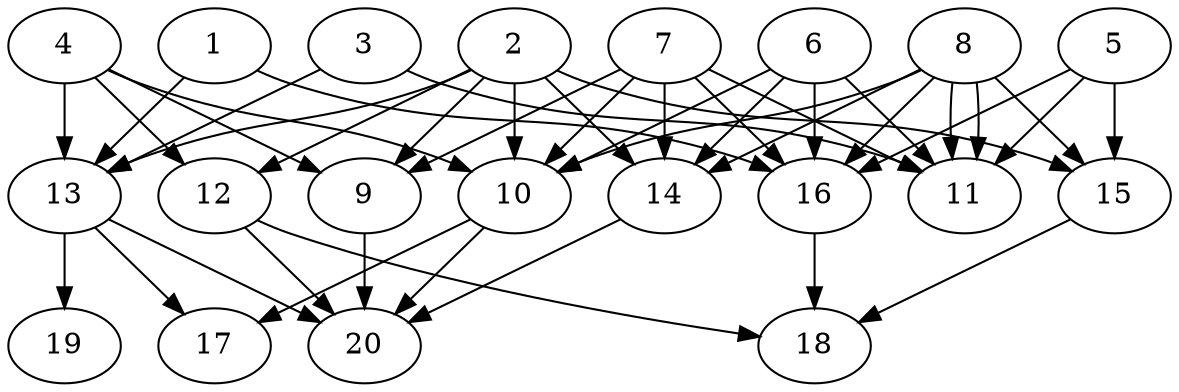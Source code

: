 // DAG automatically generated by daggen at Thu Oct  3 13:58:43 2019
// ./daggen --dot -n 20 --ccr 0.3 --fat 0.7 --regular 0.9 --density 0.7 --mindata 5242880 --maxdata 52428800 
digraph G {
  1 [size="162935467", alpha="0.13", expect_size="48880640"] 
  1 -> 13 [size ="48880640"]
  1 -> 16 [size ="48880640"]
  2 [size="31648427", alpha="0.01", expect_size="9494528"] 
  2 -> 9 [size ="9494528"]
  2 -> 10 [size ="9494528"]
  2 -> 12 [size ="9494528"]
  2 -> 13 [size ="9494528"]
  2 -> 14 [size ="9494528"]
  2 -> 15 [size ="9494528"]
  3 [size="167239680", alpha="0.14", expect_size="50171904"] 
  3 -> 11 [size ="50171904"]
  3 -> 13 [size ="50171904"]
  4 [size="73308160", alpha="0.08", expect_size="21992448"] 
  4 -> 9 [size ="21992448"]
  4 -> 10 [size ="21992448"]
  4 -> 12 [size ="21992448"]
  4 -> 13 [size ="21992448"]
  5 [size="131809280", alpha="0.13", expect_size="39542784"] 
  5 -> 11 [size ="39542784"]
  5 -> 15 [size ="39542784"]
  5 -> 16 [size ="39542784"]
  6 [size="32256000", alpha="0.11", expect_size="9676800"] 
  6 -> 10 [size ="9676800"]
  6 -> 11 [size ="9676800"]
  6 -> 14 [size ="9676800"]
  6 -> 16 [size ="9676800"]
  7 [size="99112960", alpha="0.01", expect_size="29733888"] 
  7 -> 9 [size ="29733888"]
  7 -> 10 [size ="29733888"]
  7 -> 11 [size ="29733888"]
  7 -> 14 [size ="29733888"]
  7 -> 16 [size ="29733888"]
  8 [size="114756267", alpha="0.17", expect_size="34426880"] 
  8 -> 10 [size ="34426880"]
  8 -> 11 [size ="34426880"]
  8 -> 11 [size ="34426880"]
  8 -> 14 [size ="34426880"]
  8 -> 15 [size ="34426880"]
  8 -> 16 [size ="34426880"]
  9 [size="60269227", alpha="0.19", expect_size="18080768"] 
  9 -> 20 [size ="18080768"]
  10 [size="52804267", alpha="0.17", expect_size="15841280"] 
  10 -> 17 [size ="15841280"]
  10 -> 20 [size ="15841280"]
  11 [size="121084587", alpha="0.09", expect_size="36325376"] 
  12 [size="62225067", alpha="0.20", expect_size="18667520"] 
  12 -> 18 [size ="18667520"]
  12 -> 20 [size ="18667520"]
  13 [size="73560747", alpha="0.20", expect_size="22068224"] 
  13 -> 17 [size ="22068224"]
  13 -> 19 [size ="22068224"]
  13 -> 20 [size ="22068224"]
  14 [size="27828907", alpha="0.06", expect_size="8348672"] 
  14 -> 20 [size ="8348672"]
  15 [size="90941440", alpha="0.11", expect_size="27282432"] 
  15 -> 18 [size ="27282432"]
  16 [size="35959467", alpha="0.03", expect_size="10787840"] 
  16 -> 18 [size ="10787840"]
  17 [size="122511360", alpha="0.04", expect_size="36753408"] 
  18 [size="127460693", alpha="0.14", expect_size="38238208"] 
  19 [size="100594347", alpha="0.04", expect_size="30178304"] 
  20 [size="94334293", alpha="0.06", expect_size="28300288"] 
}

